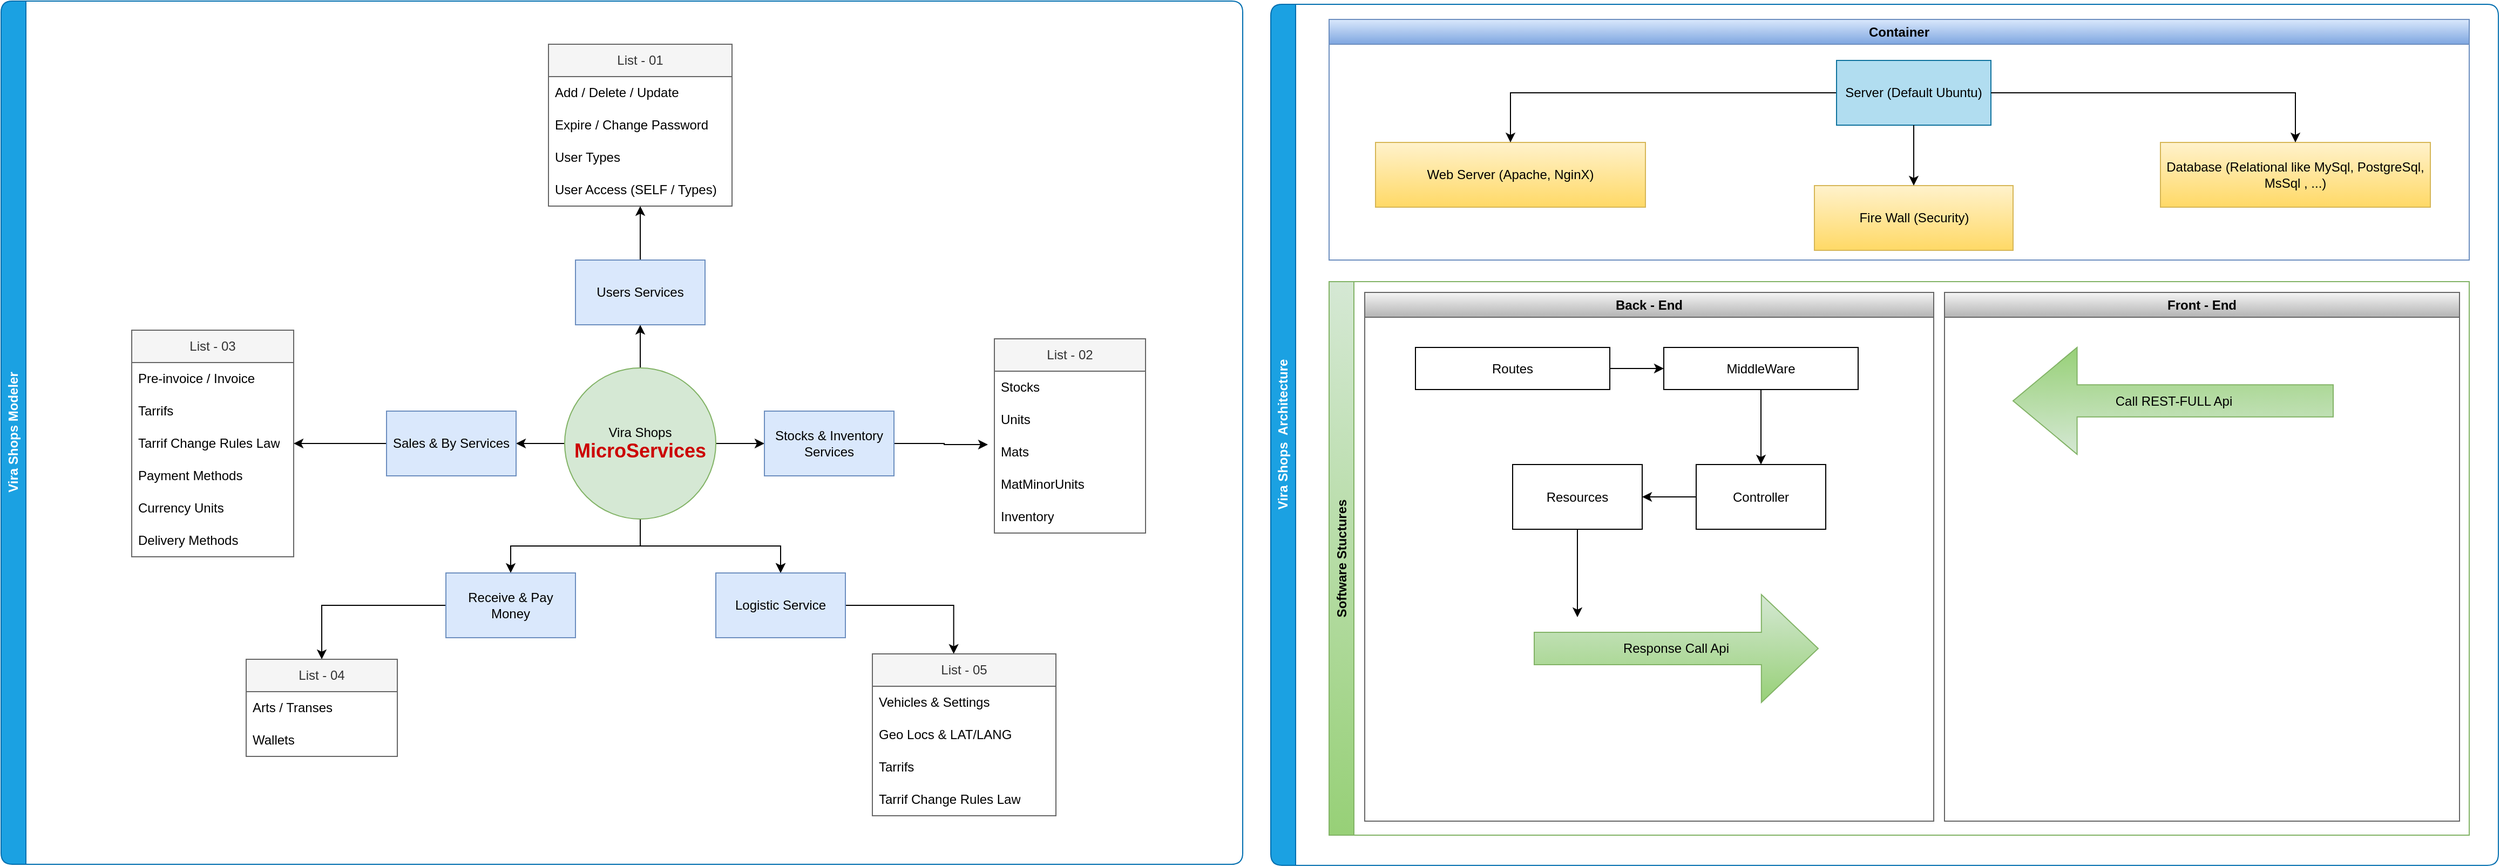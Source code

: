 <mxfile version="21.7.4" type="github">
  <diagram name="Page-1" id="nwzUWgBaMD1S-PIcgMs_">
    <mxGraphModel dx="6363" dy="4237" grid="1" gridSize="10" guides="1" tooltips="1" connect="1" arrows="1" fold="1" page="1" pageScale="1" pageWidth="1169" pageHeight="827" math="0" shadow="0">
      <root>
        <mxCell id="0" />
        <mxCell id="1" parent="0" />
        <mxCell id="Ln6C03SRQDHn4zueIUIS-55" value="Vira Shops Modeler" style="swimlane;horizontal=0;whiteSpace=wrap;html=1;fillColor=#1ba1e2;fontColor=#ffffff;strokeColor=#006EAF;swimlaneLine=1;shadow=0;rounded=1;gradientColor=none;swimlaneFillColor=none;" parent="1" vertex="1">
          <mxGeometry x="-4670" y="-3300" width="1150" height="800" as="geometry" />
        </mxCell>
        <mxCell id="Ln6C03SRQDHn4zueIUIS-28" value="List - 03" style="swimlane;fontStyle=0;childLayout=stackLayout;horizontal=1;startSize=30;horizontalStack=0;resizeParent=1;resizeParentMax=0;resizeLast=0;collapsible=1;marginBottom=0;whiteSpace=wrap;html=1;fillColor=#f5f5f5;fontColor=#333333;strokeColor=#666666;" parent="Ln6C03SRQDHn4zueIUIS-55" vertex="1">
          <mxGeometry x="121" y="305" width="150" height="210" as="geometry" />
        </mxCell>
        <mxCell id="Ln6C03SRQDHn4zueIUIS-29" value="Pre-invoice / Invoice" style="text;strokeColor=none;fillColor=none;align=left;verticalAlign=middle;spacingLeft=4;spacingRight=4;overflow=hidden;points=[[0,0.5],[1,0.5]];portConstraint=eastwest;rotatable=0;whiteSpace=wrap;html=1;" parent="Ln6C03SRQDHn4zueIUIS-28" vertex="1">
          <mxGeometry y="30" width="150" height="30" as="geometry" />
        </mxCell>
        <mxCell id="Ln6C03SRQDHn4zueIUIS-31" value="Tarrifs" style="text;strokeColor=none;fillColor=none;align=left;verticalAlign=middle;spacingLeft=4;spacingRight=4;overflow=hidden;points=[[0,0.5],[1,0.5]];portConstraint=eastwest;rotatable=0;whiteSpace=wrap;html=1;" parent="Ln6C03SRQDHn4zueIUIS-28" vertex="1">
          <mxGeometry y="60" width="150" height="30" as="geometry" />
        </mxCell>
        <mxCell id="Ln6C03SRQDHn4zueIUIS-33" value="Tarrif Change Rules Law" style="text;strokeColor=none;fillColor=none;align=left;verticalAlign=middle;spacingLeft=4;spacingRight=4;overflow=hidden;points=[[0,0.5],[1,0.5]];portConstraint=eastwest;rotatable=0;whiteSpace=wrap;html=1;" parent="Ln6C03SRQDHn4zueIUIS-28" vertex="1">
          <mxGeometry y="90" width="150" height="30" as="geometry" />
        </mxCell>
        <mxCell id="Ln6C03SRQDHn4zueIUIS-34" value="Payment Methods" style="text;strokeColor=none;fillColor=none;align=left;verticalAlign=middle;spacingLeft=4;spacingRight=4;overflow=hidden;points=[[0,0.5],[1,0.5]];portConstraint=eastwest;rotatable=0;whiteSpace=wrap;html=1;" parent="Ln6C03SRQDHn4zueIUIS-28" vertex="1">
          <mxGeometry y="120" width="150" height="30" as="geometry" />
        </mxCell>
        <mxCell id="Ln6C03SRQDHn4zueIUIS-35" value="Currency Units" style="text;strokeColor=none;fillColor=none;align=left;verticalAlign=middle;spacingLeft=4;spacingRight=4;overflow=hidden;points=[[0,0.5],[1,0.5]];portConstraint=eastwest;rotatable=0;whiteSpace=wrap;html=1;" parent="Ln6C03SRQDHn4zueIUIS-28" vertex="1">
          <mxGeometry y="150" width="150" height="30" as="geometry" />
        </mxCell>
        <mxCell id="Ln6C03SRQDHn4zueIUIS-36" value="Delivery Methods" style="text;strokeColor=none;fillColor=none;align=left;verticalAlign=middle;spacingLeft=4;spacingRight=4;overflow=hidden;points=[[0,0.5],[1,0.5]];portConstraint=eastwest;rotatable=0;whiteSpace=wrap;html=1;" parent="Ln6C03SRQDHn4zueIUIS-28" vertex="1">
          <mxGeometry y="180" width="150" height="30" as="geometry" />
        </mxCell>
        <mxCell id="Ln6C03SRQDHn4zueIUIS-21" value="List - 02" style="swimlane;fontStyle=0;childLayout=stackLayout;horizontal=1;startSize=30;horizontalStack=0;resizeParent=1;resizeParentMax=0;resizeLast=0;collapsible=1;marginBottom=0;whiteSpace=wrap;html=1;fillColor=#f5f5f5;fontColor=#333333;strokeColor=#666666;" parent="Ln6C03SRQDHn4zueIUIS-55" vertex="1">
          <mxGeometry x="920" y="313" width="140" height="180" as="geometry" />
        </mxCell>
        <mxCell id="Ln6C03SRQDHn4zueIUIS-22" value="Stocks" style="text;strokeColor=none;fillColor=none;align=left;verticalAlign=middle;spacingLeft=4;spacingRight=4;overflow=hidden;points=[[0,0.5],[1,0.5]];portConstraint=eastwest;rotatable=0;whiteSpace=wrap;html=1;" parent="Ln6C03SRQDHn4zueIUIS-21" vertex="1">
          <mxGeometry y="30" width="140" height="30" as="geometry" />
        </mxCell>
        <mxCell id="Ln6C03SRQDHn4zueIUIS-23" value="Units" style="text;strokeColor=none;fillColor=none;align=left;verticalAlign=middle;spacingLeft=4;spacingRight=4;overflow=hidden;points=[[0,0.5],[1,0.5]];portConstraint=eastwest;rotatable=0;whiteSpace=wrap;html=1;" parent="Ln6C03SRQDHn4zueIUIS-21" vertex="1">
          <mxGeometry y="60" width="140" height="30" as="geometry" />
        </mxCell>
        <mxCell id="Ln6C03SRQDHn4zueIUIS-24" value="Mats" style="text;strokeColor=none;fillColor=none;align=left;verticalAlign=middle;spacingLeft=4;spacingRight=4;overflow=hidden;points=[[0,0.5],[1,0.5]];portConstraint=eastwest;rotatable=0;whiteSpace=wrap;html=1;" parent="Ln6C03SRQDHn4zueIUIS-21" vertex="1">
          <mxGeometry y="90" width="140" height="30" as="geometry" />
        </mxCell>
        <mxCell id="Ln6C03SRQDHn4zueIUIS-26" value="MatMinorUnits" style="text;strokeColor=none;fillColor=none;align=left;verticalAlign=middle;spacingLeft=4;spacingRight=4;overflow=hidden;points=[[0,0.5],[1,0.5]];portConstraint=eastwest;rotatable=0;whiteSpace=wrap;html=1;" parent="Ln6C03SRQDHn4zueIUIS-21" vertex="1">
          <mxGeometry y="120" width="140" height="30" as="geometry" />
        </mxCell>
        <mxCell id="Ln6C03SRQDHn4zueIUIS-27" value="Inventory" style="text;strokeColor=none;fillColor=none;align=left;verticalAlign=middle;spacingLeft=4;spacingRight=4;overflow=hidden;points=[[0,0.5],[1,0.5]];portConstraint=eastwest;rotatable=0;whiteSpace=wrap;html=1;" parent="Ln6C03SRQDHn4zueIUIS-21" vertex="1">
          <mxGeometry y="150" width="140" height="30" as="geometry" />
        </mxCell>
        <mxCell id="Ln6C03SRQDHn4zueIUIS-3" value="" style="edgeStyle=orthogonalEdgeStyle;rounded=0;orthogonalLoop=1;jettySize=auto;html=1;" parent="1" source="Ln6C03SRQDHn4zueIUIS-1" target="Ln6C03SRQDHn4zueIUIS-2" edge="1">
          <mxGeometry relative="1" as="geometry" />
        </mxCell>
        <mxCell id="Ln6C03SRQDHn4zueIUIS-5" value="" style="edgeStyle=orthogonalEdgeStyle;rounded=0;orthogonalLoop=1;jettySize=auto;html=1;" parent="1" source="Ln6C03SRQDHn4zueIUIS-1" target="Ln6C03SRQDHn4zueIUIS-4" edge="1">
          <mxGeometry relative="1" as="geometry" />
        </mxCell>
        <mxCell id="Ln6C03SRQDHn4zueIUIS-9" value="" style="edgeStyle=orthogonalEdgeStyle;rounded=0;orthogonalLoop=1;jettySize=auto;html=1;" parent="1" source="Ln6C03SRQDHn4zueIUIS-1" target="Ln6C03SRQDHn4zueIUIS-8" edge="1">
          <mxGeometry relative="1" as="geometry" />
        </mxCell>
        <mxCell id="Ln6C03SRQDHn4zueIUIS-38" style="edgeStyle=orthogonalEdgeStyle;rounded=0;orthogonalLoop=1;jettySize=auto;html=1;entryX=1;entryY=0.5;entryDx=0;entryDy=0;" parent="1" source="Ln6C03SRQDHn4zueIUIS-1" target="Ln6C03SRQDHn4zueIUIS-6" edge="1">
          <mxGeometry relative="1" as="geometry" />
        </mxCell>
        <mxCell id="Ln6C03SRQDHn4zueIUIS-41" value="" style="edgeStyle=orthogonalEdgeStyle;rounded=0;orthogonalLoop=1;jettySize=auto;html=1;" parent="1" source="Ln6C03SRQDHn4zueIUIS-1" target="Ln6C03SRQDHn4zueIUIS-8" edge="1">
          <mxGeometry relative="1" as="geometry" />
        </mxCell>
        <mxCell id="Ln6C03SRQDHn4zueIUIS-43" style="edgeStyle=orthogonalEdgeStyle;rounded=0;orthogonalLoop=1;jettySize=auto;html=1;entryX=0.5;entryY=0;entryDx=0;entryDy=0;" parent="1" source="Ln6C03SRQDHn4zueIUIS-1" target="Ln6C03SRQDHn4zueIUIS-42" edge="1">
          <mxGeometry relative="1" as="geometry" />
        </mxCell>
        <mxCell id="Ln6C03SRQDHn4zueIUIS-1" value="Vira Shops&lt;br&gt;&lt;font color=&quot;#cc0000&quot; style=&quot;font-size: 18px;&quot;&gt;&lt;b&gt;MicroServices&lt;/b&gt;&lt;/font&gt;" style="ellipse;whiteSpace=wrap;html=1;aspect=fixed;fillColor=#d5e8d4;strokeColor=#82b366;" parent="1" vertex="1">
          <mxGeometry x="-4148" y="-2960" width="140" height="140" as="geometry" />
        </mxCell>
        <mxCell id="Ln6C03SRQDHn4zueIUIS-25" style="edgeStyle=orthogonalEdgeStyle;rounded=0;orthogonalLoop=1;jettySize=auto;html=1;entryX=-0.043;entryY=0.267;entryDx=0;entryDy=0;entryPerimeter=0;" parent="1" source="Ln6C03SRQDHn4zueIUIS-2" target="Ln6C03SRQDHn4zueIUIS-24" edge="1">
          <mxGeometry relative="1" as="geometry" />
        </mxCell>
        <mxCell id="Ln6C03SRQDHn4zueIUIS-2" value="Stocks &amp;amp; Inventory Services" style="whiteSpace=wrap;html=1;fillColor=#dae8fc;strokeColor=#6c8ebf;" parent="1" vertex="1">
          <mxGeometry x="-3963" y="-2920" width="120" height="60" as="geometry" />
        </mxCell>
        <mxCell id="Ln6C03SRQDHn4zueIUIS-11" value="" style="edgeStyle=orthogonalEdgeStyle;rounded=0;orthogonalLoop=1;jettySize=auto;html=1;" parent="1" source="Ln6C03SRQDHn4zueIUIS-4" target="Ln6C03SRQDHn4zueIUIS-12" edge="1">
          <mxGeometry relative="1" as="geometry">
            <mxPoint x="-3967.96" y="-3100" as="targetPoint" />
          </mxGeometry>
        </mxCell>
        <mxCell id="Ln6C03SRQDHn4zueIUIS-4" value="Users Services" style="whiteSpace=wrap;html=1;fillColor=#dae8fc;strokeColor=#6c8ebf;" parent="1" vertex="1">
          <mxGeometry x="-4138" y="-3060" width="120" height="60" as="geometry" />
        </mxCell>
        <mxCell id="Ln6C03SRQDHn4zueIUIS-39" style="edgeStyle=orthogonalEdgeStyle;rounded=0;orthogonalLoop=1;jettySize=auto;html=1;entryX=1;entryY=0.5;entryDx=0;entryDy=0;" parent="1" source="Ln6C03SRQDHn4zueIUIS-6" target="Ln6C03SRQDHn4zueIUIS-33" edge="1">
          <mxGeometry relative="1" as="geometry">
            <mxPoint x="-4373" y="-2890" as="targetPoint" />
          </mxGeometry>
        </mxCell>
        <mxCell id="Ln6C03SRQDHn4zueIUIS-6" value="Sales &amp;amp; By Services" style="whiteSpace=wrap;html=1;fillColor=#dae8fc;strokeColor=#6c8ebf;" parent="1" vertex="1">
          <mxGeometry x="-4313" y="-2920" width="120" height="60" as="geometry" />
        </mxCell>
        <mxCell id="Ln6C03SRQDHn4zueIUIS-53" style="edgeStyle=orthogonalEdgeStyle;rounded=0;orthogonalLoop=1;jettySize=auto;html=1;entryX=0.443;entryY=0;entryDx=0;entryDy=0;entryPerimeter=0;" parent="1" source="Ln6C03SRQDHn4zueIUIS-8" target="Ln6C03SRQDHn4zueIUIS-49" edge="1">
          <mxGeometry relative="1" as="geometry" />
        </mxCell>
        <mxCell id="Ln6C03SRQDHn4zueIUIS-8" value="Logistic Service" style="whiteSpace=wrap;html=1;fillColor=#dae8fc;strokeColor=#6c8ebf;" parent="1" vertex="1">
          <mxGeometry x="-4008" y="-2770" width="120" height="60" as="geometry" />
        </mxCell>
        <mxCell id="Ln6C03SRQDHn4zueIUIS-12" value="List - 01" style="swimlane;fontStyle=0;childLayout=stackLayout;horizontal=1;startSize=30;horizontalStack=0;resizeParent=1;resizeParentMax=0;resizeLast=0;collapsible=1;marginBottom=0;whiteSpace=wrap;html=1;fillColor=#f5f5f5;strokeColor=#666666;fontColor=#333333;" parent="1" vertex="1">
          <mxGeometry x="-4163" y="-3260" width="170" height="150" as="geometry" />
        </mxCell>
        <mxCell id="Ln6C03SRQDHn4zueIUIS-13" value="Add / Delete / Update" style="text;strokeColor=none;fillColor=none;align=left;verticalAlign=middle;spacingLeft=4;spacingRight=4;overflow=hidden;points=[[0,0.5],[1,0.5]];portConstraint=eastwest;rotatable=0;whiteSpace=wrap;html=1;" parent="Ln6C03SRQDHn4zueIUIS-12" vertex="1">
          <mxGeometry y="30" width="170" height="30" as="geometry" />
        </mxCell>
        <mxCell id="Ln6C03SRQDHn4zueIUIS-14" value="Expire / Change Password" style="text;strokeColor=none;fillColor=none;align=left;verticalAlign=middle;spacingLeft=4;spacingRight=4;overflow=hidden;points=[[0,0.5],[1,0.5]];portConstraint=eastwest;rotatable=0;whiteSpace=wrap;html=1;" parent="Ln6C03SRQDHn4zueIUIS-12" vertex="1">
          <mxGeometry y="60" width="170" height="30" as="geometry" />
        </mxCell>
        <mxCell id="Ln6C03SRQDHn4zueIUIS-15" value="User Types" style="text;strokeColor=none;fillColor=none;align=left;verticalAlign=middle;spacingLeft=4;spacingRight=4;overflow=hidden;points=[[0,0.5],[1,0.5]];portConstraint=eastwest;rotatable=0;whiteSpace=wrap;html=1;" parent="Ln6C03SRQDHn4zueIUIS-12" vertex="1">
          <mxGeometry y="90" width="170" height="30" as="geometry" />
        </mxCell>
        <mxCell id="Ln6C03SRQDHn4zueIUIS-17" value="User Access (SELF / Types)" style="text;strokeColor=none;fillColor=none;align=left;verticalAlign=middle;spacingLeft=4;spacingRight=4;overflow=hidden;points=[[0,0.5],[1,0.5]];portConstraint=eastwest;rotatable=0;whiteSpace=wrap;html=1;" parent="Ln6C03SRQDHn4zueIUIS-12" vertex="1">
          <mxGeometry y="120" width="170" height="30" as="geometry" />
        </mxCell>
        <mxCell id="Ln6C03SRQDHn4zueIUIS-48" style="edgeStyle=orthogonalEdgeStyle;rounded=0;orthogonalLoop=1;jettySize=auto;html=1;entryX=0.5;entryY=0;entryDx=0;entryDy=0;" parent="1" source="Ln6C03SRQDHn4zueIUIS-42" target="Ln6C03SRQDHn4zueIUIS-44" edge="1">
          <mxGeometry relative="1" as="geometry" />
        </mxCell>
        <mxCell id="Ln6C03SRQDHn4zueIUIS-42" value="Receive &amp;amp; Pay Money" style="whiteSpace=wrap;html=1;fillColor=#dae8fc;strokeColor=#6c8ebf;" parent="1" vertex="1">
          <mxGeometry x="-4258" y="-2770" width="120" height="60" as="geometry" />
        </mxCell>
        <mxCell id="Ln6C03SRQDHn4zueIUIS-44" value="List - 04" style="swimlane;fontStyle=0;childLayout=stackLayout;horizontal=1;startSize=30;horizontalStack=0;resizeParent=1;resizeParentMax=0;resizeLast=0;collapsible=1;marginBottom=0;whiteSpace=wrap;html=1;fillColor=#f5f5f5;fontColor=#333333;strokeColor=#666666;" parent="1" vertex="1">
          <mxGeometry x="-4443" y="-2690" width="140" height="90" as="geometry" />
        </mxCell>
        <mxCell id="Ln6C03SRQDHn4zueIUIS-45" value="Arts / Transes" style="text;strokeColor=none;fillColor=none;align=left;verticalAlign=middle;spacingLeft=4;spacingRight=4;overflow=hidden;points=[[0,0.5],[1,0.5]];portConstraint=eastwest;rotatable=0;whiteSpace=wrap;html=1;" parent="Ln6C03SRQDHn4zueIUIS-44" vertex="1">
          <mxGeometry y="30" width="140" height="30" as="geometry" />
        </mxCell>
        <mxCell id="Ln6C03SRQDHn4zueIUIS-46" value="Wallets" style="text;strokeColor=none;fillColor=none;align=left;verticalAlign=middle;spacingLeft=4;spacingRight=4;overflow=hidden;points=[[0,0.5],[1,0.5]];portConstraint=eastwest;rotatable=0;whiteSpace=wrap;html=1;" parent="Ln6C03SRQDHn4zueIUIS-44" vertex="1">
          <mxGeometry y="60" width="140" height="30" as="geometry" />
        </mxCell>
        <mxCell id="Ln6C03SRQDHn4zueIUIS-49" value="List - 05" style="swimlane;fontStyle=0;childLayout=stackLayout;horizontal=1;startSize=30;horizontalStack=0;resizeParent=1;resizeParentMax=0;resizeLast=0;collapsible=1;marginBottom=0;whiteSpace=wrap;html=1;fillColor=#f5f5f5;fontColor=#333333;strokeColor=#666666;" parent="1" vertex="1">
          <mxGeometry x="-3863" y="-2695" width="170" height="150" as="geometry" />
        </mxCell>
        <mxCell id="Ln6C03SRQDHn4zueIUIS-50" value="Vehicles &amp;amp; Settings" style="text;strokeColor=none;fillColor=none;align=left;verticalAlign=middle;spacingLeft=4;spacingRight=4;overflow=hidden;points=[[0,0.5],[1,0.5]];portConstraint=eastwest;rotatable=0;whiteSpace=wrap;html=1;" parent="Ln6C03SRQDHn4zueIUIS-49" vertex="1">
          <mxGeometry y="30" width="170" height="30" as="geometry" />
        </mxCell>
        <mxCell id="Ln6C03SRQDHn4zueIUIS-51" value="Geo Locs &amp;amp; LAT/LANG" style="text;strokeColor=none;fillColor=none;align=left;verticalAlign=middle;spacingLeft=4;spacingRight=4;overflow=hidden;points=[[0,0.5],[1,0.5]];portConstraint=eastwest;rotatable=0;whiteSpace=wrap;html=1;" parent="Ln6C03SRQDHn4zueIUIS-49" vertex="1">
          <mxGeometry y="60" width="170" height="30" as="geometry" />
        </mxCell>
        <mxCell id="Ln6C03SRQDHn4zueIUIS-52" value="Tarrifs" style="text;strokeColor=none;fillColor=none;align=left;verticalAlign=middle;spacingLeft=4;spacingRight=4;overflow=hidden;points=[[0,0.5],[1,0.5]];portConstraint=eastwest;rotatable=0;whiteSpace=wrap;html=1;" parent="Ln6C03SRQDHn4zueIUIS-49" vertex="1">
          <mxGeometry y="90" width="170" height="30" as="geometry" />
        </mxCell>
        <mxCell id="Ln6C03SRQDHn4zueIUIS-54" value="Tarrif Change Rules Law" style="text;strokeColor=none;fillColor=none;align=left;verticalAlign=middle;spacingLeft=4;spacingRight=4;overflow=hidden;points=[[0,0.5],[1,0.5]];portConstraint=eastwest;rotatable=0;whiteSpace=wrap;html=1;" parent="Ln6C03SRQDHn4zueIUIS-49" vertex="1">
          <mxGeometry y="120" width="170" height="30" as="geometry" />
        </mxCell>
        <mxCell id="3BMINrPEzzfqjW5fYpkj-2" value="Vira Shops&amp;nbsp; Architecture" style="swimlane;horizontal=0;whiteSpace=wrap;html=1;fillColor=#1ba1e2;fontColor=#ffffff;strokeColor=#006EAF;swimlaneLine=1;shadow=0;rounded=1;gradientColor=none;swimlaneFillColor=none;" vertex="1" parent="1">
          <mxGeometry x="-3494" y="-3297" width="1137" height="798" as="geometry" />
        </mxCell>
        <mxCell id="3BMINrPEzzfqjW5fYpkj-20" value="Web Server (Apache, NginX)" style="whiteSpace=wrap;html=1;rounded=0;fillColor=#fff2cc;strokeColor=#d6b656;gradientColor=#ffd966;" vertex="1" parent="3BMINrPEzzfqjW5fYpkj-2">
          <mxGeometry x="97" y="128" width="250" height="60" as="geometry" />
        </mxCell>
        <mxCell id="3BMINrPEzzfqjW5fYpkj-21" style="edgeStyle=orthogonalEdgeStyle;rounded=0;orthogonalLoop=1;jettySize=auto;html=1;" edge="1" parent="3BMINrPEzzfqjW5fYpkj-2" source="3BMINrPEzzfqjW5fYpkj-17" target="3BMINrPEzzfqjW5fYpkj-20">
          <mxGeometry relative="1" as="geometry" />
        </mxCell>
        <mxCell id="3BMINrPEzzfqjW5fYpkj-24" value="Container" style="swimlane;whiteSpace=wrap;html=1;fillColor=#dae8fc;gradientColor=#7ea6e0;strokeColor=#6c8ebf;" vertex="1" parent="3BMINrPEzzfqjW5fYpkj-2">
          <mxGeometry x="54" y="14" width="1056" height="223" as="geometry" />
        </mxCell>
        <mxCell id="3BMINrPEzzfqjW5fYpkj-18" value="Database (Relational like MySql, PostgreSql, MsSql , ...)" style="whiteSpace=wrap;html=1;rounded=0;fillColor=#fff2cc;strokeColor=#d6b656;gradientColor=#ffd966;" vertex="1" parent="3BMINrPEzzfqjW5fYpkj-24">
          <mxGeometry x="770" y="114" width="250" height="60" as="geometry" />
        </mxCell>
        <mxCell id="3BMINrPEzzfqjW5fYpkj-17" value="Server (Default Ubuntu)" style="rounded=0;whiteSpace=wrap;html=1;fillColor=#b1ddf0;strokeColor=#10739e;" vertex="1" parent="3BMINrPEzzfqjW5fYpkj-24">
          <mxGeometry x="470" y="38" width="143" height="60" as="geometry" />
        </mxCell>
        <mxCell id="3BMINrPEzzfqjW5fYpkj-19" value="" style="edgeStyle=orthogonalEdgeStyle;rounded=0;orthogonalLoop=1;jettySize=auto;html=1;" edge="1" parent="3BMINrPEzzfqjW5fYpkj-24" source="3BMINrPEzzfqjW5fYpkj-17" target="3BMINrPEzzfqjW5fYpkj-18">
          <mxGeometry relative="1" as="geometry" />
        </mxCell>
        <mxCell id="3BMINrPEzzfqjW5fYpkj-22" value="Fire Wall (Security)" style="whiteSpace=wrap;html=1;rounded=0;fillColor=#fff2cc;strokeColor=#d6b656;gradientColor=#ffd966;" vertex="1" parent="3BMINrPEzzfqjW5fYpkj-24">
          <mxGeometry x="449.5" y="154" width="184" height="60" as="geometry" />
        </mxCell>
        <mxCell id="3BMINrPEzzfqjW5fYpkj-23" style="edgeStyle=orthogonalEdgeStyle;rounded=0;orthogonalLoop=1;jettySize=auto;html=1;" edge="1" parent="3BMINrPEzzfqjW5fYpkj-24" source="3BMINrPEzzfqjW5fYpkj-17" target="3BMINrPEzzfqjW5fYpkj-22">
          <mxGeometry relative="1" as="geometry" />
        </mxCell>
        <mxCell id="3BMINrPEzzfqjW5fYpkj-25" value="Software Stuctures" style="swimlane;horizontal=0;whiteSpace=wrap;html=1;fillColor=#d5e8d4;gradientColor=#97d077;strokeColor=#82b366;" vertex="1" parent="3BMINrPEzzfqjW5fYpkj-2">
          <mxGeometry x="54" y="257" width="1056" height="513" as="geometry" />
        </mxCell>
        <mxCell id="3BMINrPEzzfqjW5fYpkj-26" value="Back - End" style="swimlane;whiteSpace=wrap;html=1;fillColor=#f5f5f5;gradientColor=#b3b3b3;strokeColor=#666666;" vertex="1" parent="3BMINrPEzzfqjW5fYpkj-25">
          <mxGeometry x="33" y="10" width="527" height="490" as="geometry" />
        </mxCell>
        <mxCell id="3BMINrPEzzfqjW5fYpkj-36" value="Controller" style="whiteSpace=wrap;html=1;rounded=0;" vertex="1" parent="3BMINrPEzzfqjW5fYpkj-26">
          <mxGeometry x="307" y="159.5" width="120" height="60" as="geometry" />
        </mxCell>
        <mxCell id="3BMINrPEzzfqjW5fYpkj-50" value="Response Call Api" style="shape=singleArrow;whiteSpace=wrap;html=1;fillColor=#d5e8d4;gradientColor=#97d077;strokeColor=#82b366;" vertex="1" parent="3BMINrPEzzfqjW5fYpkj-26">
          <mxGeometry x="157" y="280" width="263" height="100" as="geometry" />
        </mxCell>
        <mxCell id="3BMINrPEzzfqjW5fYpkj-27" value="Front - End" style="swimlane;whiteSpace=wrap;html=1;fillColor=#f5f5f5;gradientColor=#b3b3b3;strokeColor=#666666;" vertex="1" parent="3BMINrPEzzfqjW5fYpkj-25">
          <mxGeometry x="570" y="10" width="477" height="490" as="geometry" />
        </mxCell>
        <mxCell id="3BMINrPEzzfqjW5fYpkj-52" value="Call REST-FULL Api" style="shape=singleArrow;direction=west;whiteSpace=wrap;html=1;fillColor=#d5e8d4;gradientColor=#97d077;strokeColor=#82b366;" vertex="1" parent="3BMINrPEzzfqjW5fYpkj-27">
          <mxGeometry x="63.5" y="51" width="296.5" height="99" as="geometry" />
        </mxCell>
        <mxCell id="3BMINrPEzzfqjW5fYpkj-35" value="" style="edgeStyle=orthogonalEdgeStyle;rounded=0;orthogonalLoop=1;jettySize=auto;html=1;" edge="1" parent="1" source="3BMINrPEzzfqjW5fYpkj-33" target="3BMINrPEzzfqjW5fYpkj-34">
          <mxGeometry relative="1" as="geometry" />
        </mxCell>
        <mxCell id="3BMINrPEzzfqjW5fYpkj-33" value="Routes" style="rounded=0;whiteSpace=wrap;html=1;" vertex="1" parent="1">
          <mxGeometry x="-3360" y="-2979" width="180" height="39" as="geometry" />
        </mxCell>
        <mxCell id="3BMINrPEzzfqjW5fYpkj-37" value="" style="edgeStyle=orthogonalEdgeStyle;rounded=0;orthogonalLoop=1;jettySize=auto;html=1;" edge="1" parent="1" source="3BMINrPEzzfqjW5fYpkj-34" target="3BMINrPEzzfqjW5fYpkj-36">
          <mxGeometry relative="1" as="geometry" />
        </mxCell>
        <mxCell id="3BMINrPEzzfqjW5fYpkj-34" value="MiddleWare" style="rounded=0;whiteSpace=wrap;html=1;" vertex="1" parent="1">
          <mxGeometry x="-3130" y="-2979" width="180" height="39" as="geometry" />
        </mxCell>
        <mxCell id="3BMINrPEzzfqjW5fYpkj-49" value="" style="edgeStyle=orthogonalEdgeStyle;rounded=0;orthogonalLoop=1;jettySize=auto;html=1;entryX=0;entryY=0;entryDx=40;entryDy=21;entryPerimeter=0;" edge="1" parent="1" source="3BMINrPEzzfqjW5fYpkj-46" target="3BMINrPEzzfqjW5fYpkj-50">
          <mxGeometry relative="1" as="geometry">
            <mxPoint x="-3210.0" y="-2760.5" as="targetPoint" />
          </mxGeometry>
        </mxCell>
        <mxCell id="3BMINrPEzzfqjW5fYpkj-46" value="Resources" style="whiteSpace=wrap;html=1;rounded=0;" vertex="1" parent="1">
          <mxGeometry x="-3270" y="-2870.5" width="120" height="60" as="geometry" />
        </mxCell>
        <mxCell id="3BMINrPEzzfqjW5fYpkj-47" value="" style="edgeStyle=orthogonalEdgeStyle;rounded=0;orthogonalLoop=1;jettySize=auto;html=1;" edge="1" parent="1" source="3BMINrPEzzfqjW5fYpkj-36" target="3BMINrPEzzfqjW5fYpkj-46">
          <mxGeometry relative="1" as="geometry" />
        </mxCell>
      </root>
    </mxGraphModel>
  </diagram>
</mxfile>
